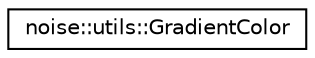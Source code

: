 digraph "Graphical Class Hierarchy"
{
  edge [fontname="Helvetica",fontsize="10",labelfontname="Helvetica",labelfontsize="10"];
  node [fontname="Helvetica",fontsize="10",shape=record];
  rankdir="LR";
  Node1 [label="noise::utils::GradientColor",height=0.2,width=0.4,color="black", fillcolor="white", style="filled",URL="$classnoise_1_1utils_1_1_gradient_color.html"];
}
